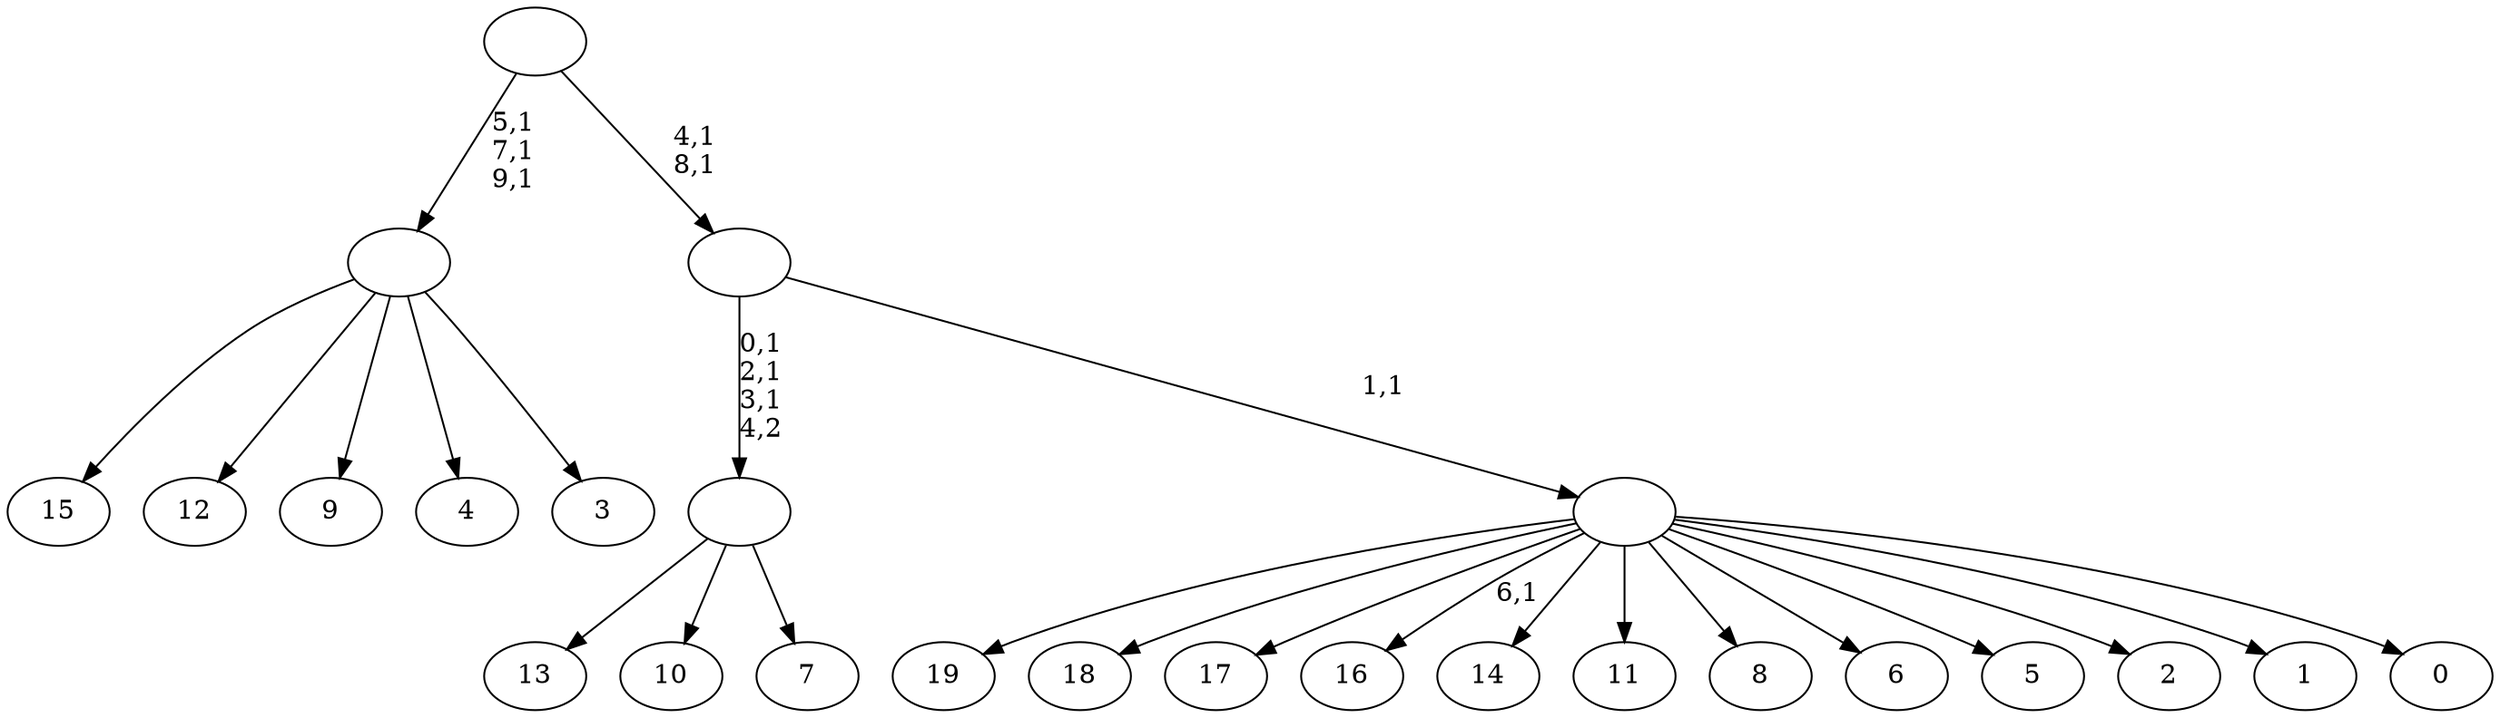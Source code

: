 digraph T {
	30 [label="19"]
	29 [label="18"]
	28 [label="17"]
	27 [label="16"]
	25 [label="15"]
	24 [label="14"]
	23 [label="13"]
	22 [label="12"]
	21 [label="11"]
	20 [label="10"]
	19 [label="9"]
	18 [label="8"]
	17 [label="7"]
	16 [label=""]
	13 [label="6"]
	12 [label="5"]
	11 [label="4"]
	10 [label="3"]
	9 [label=""]
	6 [label="2"]
	5 [label="1"]
	4 [label="0"]
	3 [label=""]
	2 [label=""]
	0 [label=""]
	16 -> 23 [label=""]
	16 -> 20 [label=""]
	16 -> 17 [label=""]
	9 -> 25 [label=""]
	9 -> 22 [label=""]
	9 -> 19 [label=""]
	9 -> 11 [label=""]
	9 -> 10 [label=""]
	3 -> 27 [label="6,1"]
	3 -> 30 [label=""]
	3 -> 29 [label=""]
	3 -> 28 [label=""]
	3 -> 24 [label=""]
	3 -> 21 [label=""]
	3 -> 18 [label=""]
	3 -> 13 [label=""]
	3 -> 12 [label=""]
	3 -> 6 [label=""]
	3 -> 5 [label=""]
	3 -> 4 [label=""]
	2 -> 16 [label="0,1\n2,1\n3,1\n4,2"]
	2 -> 3 [label="1,1"]
	0 -> 2 [label="4,1\n8,1"]
	0 -> 9 [label="5,1\n7,1\n9,1"]
}
